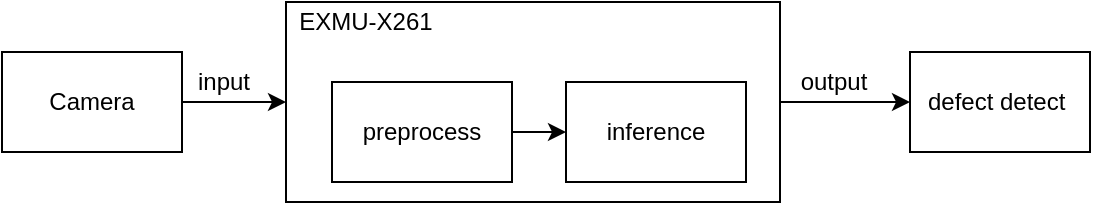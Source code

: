 <mxfile version="20.3.2" type="google"><diagram id="e8lHw0NqIRZ1_zFbBqnD" name="第 1 页"><mxGraphModel grid="1" page="1" gridSize="10" guides="1" tooltips="1" connect="1" arrows="1" fold="1" pageScale="1" pageWidth="827" pageHeight="1169" math="0" shadow="0"><root><mxCell id="0"/><mxCell id="1" parent="0"/><mxCell id="QSWxpHlB4DgkG8kIT6Wo-11" value="" style="edgeStyle=orthogonalEdgeStyle;rounded=0;orthogonalLoop=1;jettySize=auto;html=1;" edge="1" parent="1" source="QSWxpHlB4DgkG8kIT6Wo-6" target="QSWxpHlB4DgkG8kIT6Wo-10"><mxGeometry relative="1" as="geometry"/></mxCell><mxCell id="QSWxpHlB4DgkG8kIT6Wo-6" value="" style="rounded=0;whiteSpace=wrap;html=1;gradientColor=none;fillColor=none;" vertex="1" parent="1"><mxGeometry x="202" y="70" width="247" height="100" as="geometry"/></mxCell><mxCell id="QSWxpHlB4DgkG8kIT6Wo-9" style="edgeStyle=orthogonalEdgeStyle;rounded=0;orthogonalLoop=1;jettySize=auto;html=1;" edge="1" parent="1" source="QSWxpHlB4DgkG8kIT6Wo-1" target="QSWxpHlB4DgkG8kIT6Wo-6"><mxGeometry relative="1" as="geometry"/></mxCell><mxCell id="QSWxpHlB4DgkG8kIT6Wo-1" value="Camera" style="rounded=0;whiteSpace=wrap;html=1;" vertex="1" parent="1"><mxGeometry x="60" y="95" width="90" height="50" as="geometry"/></mxCell><mxCell id="QSWxpHlB4DgkG8kIT6Wo-8" style="edgeStyle=orthogonalEdgeStyle;rounded=0;orthogonalLoop=1;jettySize=auto;html=1;exitX=1;exitY=0.5;exitDx=0;exitDy=0;entryX=0;entryY=0.5;entryDx=0;entryDy=0;" edge="1" parent="1" source="QSWxpHlB4DgkG8kIT6Wo-2" target="QSWxpHlB4DgkG8kIT6Wo-4"><mxGeometry relative="1" as="geometry"/></mxCell><mxCell id="QSWxpHlB4DgkG8kIT6Wo-2" value="preprocess" style="rounded=0;whiteSpace=wrap;html=1;" vertex="1" parent="1"><mxGeometry x="225" y="110" width="90" height="50" as="geometry"/></mxCell><mxCell id="QSWxpHlB4DgkG8kIT6Wo-3" value="EXMU-X261" style="rounded=0;whiteSpace=wrap;html=1;strokeColor=none;fillColor=none;" vertex="1" parent="1"><mxGeometry x="202" y="70" width="80" height="20" as="geometry"/></mxCell><mxCell id="QSWxpHlB4DgkG8kIT6Wo-4" value="inference" style="rounded=0;whiteSpace=wrap;html=1;" vertex="1" parent="1"><mxGeometry x="342" y="110" width="90" height="50" as="geometry"/></mxCell><mxCell id="QSWxpHlB4DgkG8kIT6Wo-10" value="defect detect&amp;nbsp;" style="rounded=0;whiteSpace=wrap;html=1;" vertex="1" parent="1"><mxGeometry x="514" y="95" width="90" height="50" as="geometry"/></mxCell><mxCell id="QSWxpHlB4DgkG8kIT6Wo-12" value="input" style="rounded=0;whiteSpace=wrap;html=1;strokeColor=none;fillColor=none;" vertex="1" parent="1"><mxGeometry x="151" y="105" width="40" height="10" as="geometry"/></mxCell><mxCell id="QSWxpHlB4DgkG8kIT6Wo-13" value="output" style="rounded=0;whiteSpace=wrap;html=1;strokeColor=none;fillColor=none;" vertex="1" parent="1"><mxGeometry x="456" y="105" width="40" height="10" as="geometry"/></mxCell></root></mxGraphModel></diagram></mxfile>